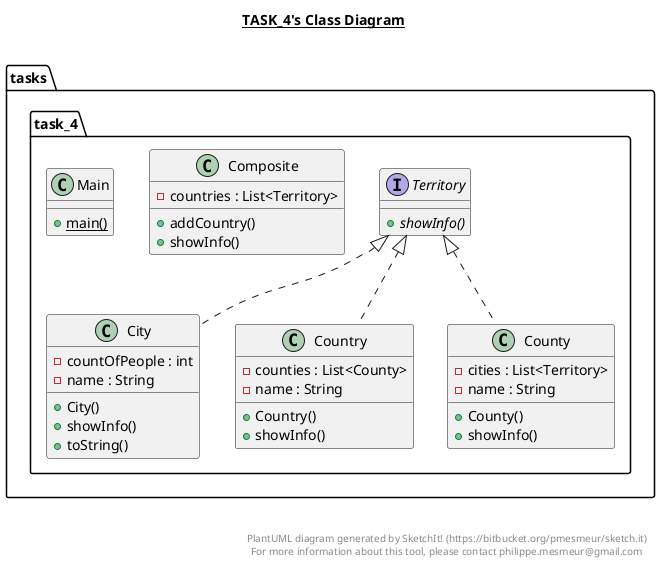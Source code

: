 @startuml

title __TASK_4's Class Diagram__\n

  namespace tasks.task_4 {
    class tasks.task_4.City {
        - countOfPeople : int
        - name : String
        + City()
        + showInfo()
        + toString()
    }
  }
  

  namespace tasks.task_4 {
    class tasks.task_4.Composite {
        - countries : List<Territory>
        + addCountry()
        + showInfo()
    }
  }
  

  namespace tasks.task_4 {
    class tasks.task_4.Country {
        - counties : List<County>
        - name : String
        + Country()
        + showInfo()
    }
  }
  

  namespace tasks.task_4 {
    class tasks.task_4.County {
        - cities : List<Territory>
        - name : String
        + County()
        + showInfo()
    }
  }
  

  namespace tasks.task_4 {
    class tasks.task_4.Main {
        {static} + main()
    }
  }
  

  namespace tasks.task_4 {
    interface tasks.task_4.Territory {
        {abstract} + showInfo()
    }
  }
  

  tasks.task_4.City .up.|> tasks.task_4.Territory
  tasks.task_4.Country .up.|> tasks.task_4.Territory
  tasks.task_4.County .up.|> tasks.task_4.Territory


right footer


PlantUML diagram generated by SketchIt! (https://bitbucket.org/pmesmeur/sketch.it)
For more information about this tool, please contact philippe.mesmeur@gmail.com
endfooter

@enduml
